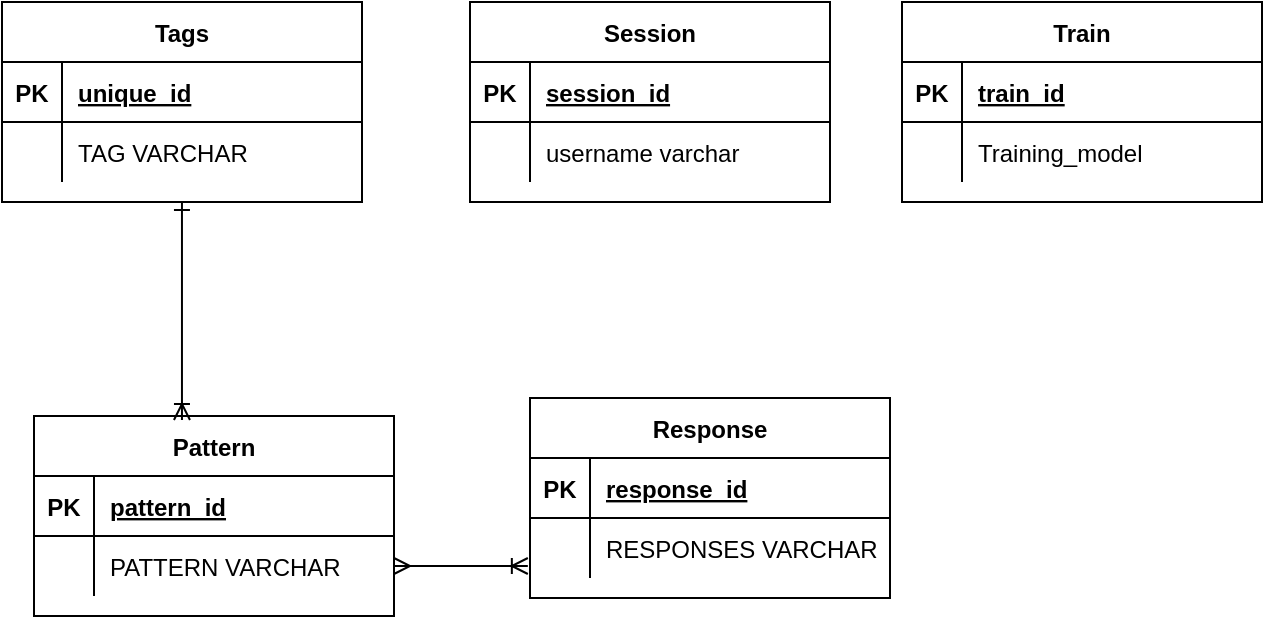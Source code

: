 <mxfile version="14.4.9" type="github">
  <diagram id="7qTWdWtIOQ5nhJ8zLcDE" name="Page-1">
    <mxGraphModel dx="1332" dy="802" grid="0" gridSize="10" guides="1" tooltips="1" connect="1" arrows="1" fold="1" page="1" pageScale="1" pageWidth="850" pageHeight="1100" math="0" shadow="0">
      <root>
        <mxCell id="0" />
        <mxCell id="1" parent="0" />
        <mxCell id="G06zANGbgaWx_TJrOBEd-1" value="Pattern" style="shape=table;startSize=30;container=1;collapsible=1;childLayout=tableLayout;fixedRows=1;rowLines=0;fontStyle=1;align=center;resizeLast=1;" vertex="1" parent="1">
          <mxGeometry x="117" y="276" width="180" height="100" as="geometry" />
        </mxCell>
        <mxCell id="G06zANGbgaWx_TJrOBEd-2" value="" style="shape=partialRectangle;collapsible=0;dropTarget=0;pointerEvents=0;fillColor=none;top=0;left=0;bottom=1;right=0;points=[[0,0.5],[1,0.5]];portConstraint=eastwest;" vertex="1" parent="G06zANGbgaWx_TJrOBEd-1">
          <mxGeometry y="30" width="180" height="30" as="geometry" />
        </mxCell>
        <mxCell id="G06zANGbgaWx_TJrOBEd-3" value="PK" style="shape=partialRectangle;connectable=0;fillColor=none;top=0;left=0;bottom=0;right=0;fontStyle=1;overflow=hidden;" vertex="1" parent="G06zANGbgaWx_TJrOBEd-2">
          <mxGeometry width="30" height="30" as="geometry" />
        </mxCell>
        <mxCell id="G06zANGbgaWx_TJrOBEd-4" value="pattern_id" style="shape=partialRectangle;connectable=0;fillColor=none;top=0;left=0;bottom=0;right=0;align=left;spacingLeft=6;fontStyle=5;overflow=hidden;" vertex="1" parent="G06zANGbgaWx_TJrOBEd-2">
          <mxGeometry x="30" width="150" height="30" as="geometry" />
        </mxCell>
        <mxCell id="G06zANGbgaWx_TJrOBEd-5" value="" style="shape=partialRectangle;collapsible=0;dropTarget=0;pointerEvents=0;fillColor=none;top=0;left=0;bottom=0;right=0;points=[[0,0.5],[1,0.5]];portConstraint=eastwest;" vertex="1" parent="G06zANGbgaWx_TJrOBEd-1">
          <mxGeometry y="60" width="180" height="30" as="geometry" />
        </mxCell>
        <mxCell id="G06zANGbgaWx_TJrOBEd-6" value="" style="shape=partialRectangle;connectable=0;fillColor=none;top=0;left=0;bottom=0;right=0;editable=1;overflow=hidden;" vertex="1" parent="G06zANGbgaWx_TJrOBEd-5">
          <mxGeometry width="30" height="30" as="geometry" />
        </mxCell>
        <mxCell id="G06zANGbgaWx_TJrOBEd-7" value="PATTERN VARCHAR" style="shape=partialRectangle;connectable=0;fillColor=none;top=0;left=0;bottom=0;right=0;align=left;spacingLeft=6;overflow=hidden;" vertex="1" parent="G06zANGbgaWx_TJrOBEd-5">
          <mxGeometry x="30" width="150" height="30" as="geometry" />
        </mxCell>
        <mxCell id="G06zANGbgaWx_TJrOBEd-43" style="edgeStyle=orthogonalEdgeStyle;rounded=0;orthogonalLoop=1;jettySize=auto;html=1;entryX=0.411;entryY=0.02;entryDx=0;entryDy=0;entryPerimeter=0;endArrow=ERoneToMany;endFill=0;startArrow=ERone;startFill=0;" edge="1" parent="1" source="G06zANGbgaWx_TJrOBEd-14" target="G06zANGbgaWx_TJrOBEd-1">
          <mxGeometry relative="1" as="geometry" />
        </mxCell>
        <mxCell id="G06zANGbgaWx_TJrOBEd-14" value="Tags" style="shape=table;startSize=30;container=1;collapsible=1;childLayout=tableLayout;fixedRows=1;rowLines=0;fontStyle=1;align=center;resizeLast=1;" vertex="1" parent="1">
          <mxGeometry x="101" y="69" width="180" height="100" as="geometry" />
        </mxCell>
        <mxCell id="G06zANGbgaWx_TJrOBEd-15" value="" style="shape=partialRectangle;collapsible=0;dropTarget=0;pointerEvents=0;fillColor=none;top=0;left=0;bottom=1;right=0;points=[[0,0.5],[1,0.5]];portConstraint=eastwest;" vertex="1" parent="G06zANGbgaWx_TJrOBEd-14">
          <mxGeometry y="30" width="180" height="30" as="geometry" />
        </mxCell>
        <mxCell id="G06zANGbgaWx_TJrOBEd-16" value="PK" style="shape=partialRectangle;connectable=0;fillColor=none;top=0;left=0;bottom=0;right=0;fontStyle=1;overflow=hidden;" vertex="1" parent="G06zANGbgaWx_TJrOBEd-15">
          <mxGeometry width="30" height="30" as="geometry" />
        </mxCell>
        <mxCell id="G06zANGbgaWx_TJrOBEd-17" value="unique_id" style="shape=partialRectangle;connectable=0;fillColor=none;top=0;left=0;bottom=0;right=0;align=left;spacingLeft=6;fontStyle=5;overflow=hidden;" vertex="1" parent="G06zANGbgaWx_TJrOBEd-15">
          <mxGeometry x="30" width="150" height="30" as="geometry" />
        </mxCell>
        <mxCell id="G06zANGbgaWx_TJrOBEd-18" value="" style="shape=partialRectangle;collapsible=0;dropTarget=0;pointerEvents=0;fillColor=none;top=0;left=0;bottom=0;right=0;points=[[0,0.5],[1,0.5]];portConstraint=eastwest;" vertex="1" parent="G06zANGbgaWx_TJrOBEd-14">
          <mxGeometry y="60" width="180" height="30" as="geometry" />
        </mxCell>
        <mxCell id="G06zANGbgaWx_TJrOBEd-19" value="" style="shape=partialRectangle;connectable=0;fillColor=none;top=0;left=0;bottom=0;right=0;editable=1;overflow=hidden;" vertex="1" parent="G06zANGbgaWx_TJrOBEd-18">
          <mxGeometry width="30" height="30" as="geometry" />
        </mxCell>
        <mxCell id="G06zANGbgaWx_TJrOBEd-20" value="TAG VARCHAR" style="shape=partialRectangle;connectable=0;fillColor=none;top=0;left=0;bottom=0;right=0;align=left;spacingLeft=6;overflow=hidden;" vertex="1" parent="G06zANGbgaWx_TJrOBEd-18">
          <mxGeometry x="30" width="150" height="30" as="geometry" />
        </mxCell>
        <mxCell id="G06zANGbgaWx_TJrOBEd-21" value="Response" style="shape=table;startSize=30;container=1;collapsible=1;childLayout=tableLayout;fixedRows=1;rowLines=0;fontStyle=1;align=center;resizeLast=1;" vertex="1" parent="1">
          <mxGeometry x="365" y="267" width="180" height="100" as="geometry" />
        </mxCell>
        <mxCell id="G06zANGbgaWx_TJrOBEd-22" value="" style="shape=partialRectangle;collapsible=0;dropTarget=0;pointerEvents=0;fillColor=none;top=0;left=0;bottom=1;right=0;points=[[0,0.5],[1,0.5]];portConstraint=eastwest;" vertex="1" parent="G06zANGbgaWx_TJrOBEd-21">
          <mxGeometry y="30" width="180" height="30" as="geometry" />
        </mxCell>
        <mxCell id="G06zANGbgaWx_TJrOBEd-23" value="PK" style="shape=partialRectangle;connectable=0;fillColor=none;top=0;left=0;bottom=0;right=0;fontStyle=1;overflow=hidden;" vertex="1" parent="G06zANGbgaWx_TJrOBEd-22">
          <mxGeometry width="30" height="30" as="geometry" />
        </mxCell>
        <mxCell id="G06zANGbgaWx_TJrOBEd-24" value="response_id" style="shape=partialRectangle;connectable=0;fillColor=none;top=0;left=0;bottom=0;right=0;align=left;spacingLeft=6;fontStyle=5;overflow=hidden;" vertex="1" parent="G06zANGbgaWx_TJrOBEd-22">
          <mxGeometry x="30" width="150" height="30" as="geometry" />
        </mxCell>
        <mxCell id="G06zANGbgaWx_TJrOBEd-25" value="" style="shape=partialRectangle;collapsible=0;dropTarget=0;pointerEvents=0;fillColor=none;top=0;left=0;bottom=0;right=0;points=[[0,0.5],[1,0.5]];portConstraint=eastwest;" vertex="1" parent="G06zANGbgaWx_TJrOBEd-21">
          <mxGeometry y="60" width="180" height="30" as="geometry" />
        </mxCell>
        <mxCell id="G06zANGbgaWx_TJrOBEd-26" value="" style="shape=partialRectangle;connectable=0;fillColor=none;top=0;left=0;bottom=0;right=0;editable=1;overflow=hidden;" vertex="1" parent="G06zANGbgaWx_TJrOBEd-25">
          <mxGeometry width="30" height="30" as="geometry" />
        </mxCell>
        <mxCell id="G06zANGbgaWx_TJrOBEd-27" value="RESPONSES VARCHAR" style="shape=partialRectangle;connectable=0;fillColor=none;top=0;left=0;bottom=0;right=0;align=left;spacingLeft=6;overflow=hidden;" vertex="1" parent="G06zANGbgaWx_TJrOBEd-25">
          <mxGeometry x="30" width="150" height="30" as="geometry" />
        </mxCell>
        <mxCell id="G06zANGbgaWx_TJrOBEd-35" value="Session" style="shape=table;startSize=30;container=1;collapsible=1;childLayout=tableLayout;fixedRows=1;rowLines=0;fontStyle=1;align=center;resizeLast=1;" vertex="1" parent="1">
          <mxGeometry x="335" y="69" width="180" height="100" as="geometry" />
        </mxCell>
        <mxCell id="G06zANGbgaWx_TJrOBEd-36" value="" style="shape=partialRectangle;collapsible=0;dropTarget=0;pointerEvents=0;fillColor=none;top=0;left=0;bottom=1;right=0;points=[[0,0.5],[1,0.5]];portConstraint=eastwest;" vertex="1" parent="G06zANGbgaWx_TJrOBEd-35">
          <mxGeometry y="30" width="180" height="30" as="geometry" />
        </mxCell>
        <mxCell id="G06zANGbgaWx_TJrOBEd-37" value="PK" style="shape=partialRectangle;connectable=0;fillColor=none;top=0;left=0;bottom=0;right=0;fontStyle=1;overflow=hidden;" vertex="1" parent="G06zANGbgaWx_TJrOBEd-36">
          <mxGeometry width="30" height="30" as="geometry" />
        </mxCell>
        <mxCell id="G06zANGbgaWx_TJrOBEd-38" value="session_id" style="shape=partialRectangle;connectable=0;fillColor=none;top=0;left=0;bottom=0;right=0;align=left;spacingLeft=6;fontStyle=5;overflow=hidden;" vertex="1" parent="G06zANGbgaWx_TJrOBEd-36">
          <mxGeometry x="30" width="150" height="30" as="geometry" />
        </mxCell>
        <mxCell id="G06zANGbgaWx_TJrOBEd-39" value="" style="shape=partialRectangle;collapsible=0;dropTarget=0;pointerEvents=0;fillColor=none;top=0;left=0;bottom=0;right=0;points=[[0,0.5],[1,0.5]];portConstraint=eastwest;" vertex="1" parent="G06zANGbgaWx_TJrOBEd-35">
          <mxGeometry y="60" width="180" height="30" as="geometry" />
        </mxCell>
        <mxCell id="G06zANGbgaWx_TJrOBEd-40" value="" style="shape=partialRectangle;connectable=0;fillColor=none;top=0;left=0;bottom=0;right=0;editable=1;overflow=hidden;" vertex="1" parent="G06zANGbgaWx_TJrOBEd-39">
          <mxGeometry width="30" height="30" as="geometry" />
        </mxCell>
        <mxCell id="G06zANGbgaWx_TJrOBEd-41" value="username varchar" style="shape=partialRectangle;connectable=0;fillColor=none;top=0;left=0;bottom=0;right=0;align=left;spacingLeft=6;overflow=hidden;" vertex="1" parent="G06zANGbgaWx_TJrOBEd-39">
          <mxGeometry x="30" width="150" height="30" as="geometry" />
        </mxCell>
        <mxCell id="G06zANGbgaWx_TJrOBEd-44" style="edgeStyle=orthogonalEdgeStyle;rounded=0;orthogonalLoop=1;jettySize=auto;html=1;entryX=-0.006;entryY=0.8;entryDx=0;entryDy=0;entryPerimeter=0;startArrow=ERmany;startFill=0;endArrow=ERoneToMany;endFill=0;" edge="1" parent="1" source="G06zANGbgaWx_TJrOBEd-5" target="G06zANGbgaWx_TJrOBEd-25">
          <mxGeometry relative="1" as="geometry" />
        </mxCell>
        <mxCell id="G06zANGbgaWx_TJrOBEd-45" value="Train" style="shape=table;startSize=30;container=1;collapsible=1;childLayout=tableLayout;fixedRows=1;rowLines=0;fontStyle=1;align=center;resizeLast=1;" vertex="1" parent="1">
          <mxGeometry x="551" y="69" width="180" height="100" as="geometry" />
        </mxCell>
        <mxCell id="G06zANGbgaWx_TJrOBEd-46" value="" style="shape=partialRectangle;collapsible=0;dropTarget=0;pointerEvents=0;fillColor=none;top=0;left=0;bottom=1;right=0;points=[[0,0.5],[1,0.5]];portConstraint=eastwest;" vertex="1" parent="G06zANGbgaWx_TJrOBEd-45">
          <mxGeometry y="30" width="180" height="30" as="geometry" />
        </mxCell>
        <mxCell id="G06zANGbgaWx_TJrOBEd-47" value="PK" style="shape=partialRectangle;connectable=0;fillColor=none;top=0;left=0;bottom=0;right=0;fontStyle=1;overflow=hidden;" vertex="1" parent="G06zANGbgaWx_TJrOBEd-46">
          <mxGeometry width="30" height="30" as="geometry" />
        </mxCell>
        <mxCell id="G06zANGbgaWx_TJrOBEd-48" value="train_id" style="shape=partialRectangle;connectable=0;fillColor=none;top=0;left=0;bottom=0;right=0;align=left;spacingLeft=6;fontStyle=5;overflow=hidden;" vertex="1" parent="G06zANGbgaWx_TJrOBEd-46">
          <mxGeometry x="30" width="150" height="30" as="geometry" />
        </mxCell>
        <mxCell id="G06zANGbgaWx_TJrOBEd-49" value="" style="shape=partialRectangle;collapsible=0;dropTarget=0;pointerEvents=0;fillColor=none;top=0;left=0;bottom=0;right=0;points=[[0,0.5],[1,0.5]];portConstraint=eastwest;" vertex="1" parent="G06zANGbgaWx_TJrOBEd-45">
          <mxGeometry y="60" width="180" height="30" as="geometry" />
        </mxCell>
        <mxCell id="G06zANGbgaWx_TJrOBEd-50" value="" style="shape=partialRectangle;connectable=0;fillColor=none;top=0;left=0;bottom=0;right=0;editable=1;overflow=hidden;" vertex="1" parent="G06zANGbgaWx_TJrOBEd-49">
          <mxGeometry width="30" height="30" as="geometry" />
        </mxCell>
        <mxCell id="G06zANGbgaWx_TJrOBEd-51" value="Training_model" style="shape=partialRectangle;connectable=0;fillColor=none;top=0;left=0;bottom=0;right=0;align=left;spacingLeft=6;overflow=hidden;" vertex="1" parent="G06zANGbgaWx_TJrOBEd-49">
          <mxGeometry x="30" width="150" height="30" as="geometry" />
        </mxCell>
      </root>
    </mxGraphModel>
  </diagram>
</mxfile>
